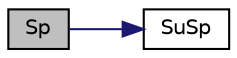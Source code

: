 digraph "Sp"
{
  bgcolor="transparent";
  edge [fontname="Helvetica",fontsize="10",labelfontname="Helvetica",labelfontsize="10"];
  node [fontname="Helvetica",fontsize="10",shape=record];
  rankdir="LR";
  Node25381 [label="Sp",height=0.2,width=0.4,color="black", fillcolor="grey75", style="filled", fontcolor="black"];
  Node25381 -> Node25382 [color="midnightblue",fontsize="10",style="solid",fontname="Helvetica"];
  Node25382 [label="SuSp",height=0.2,width=0.4,color="black",URL="$a21861.html#ab90ec00e4d3f6f35b5b619f517d624f2"];
}
